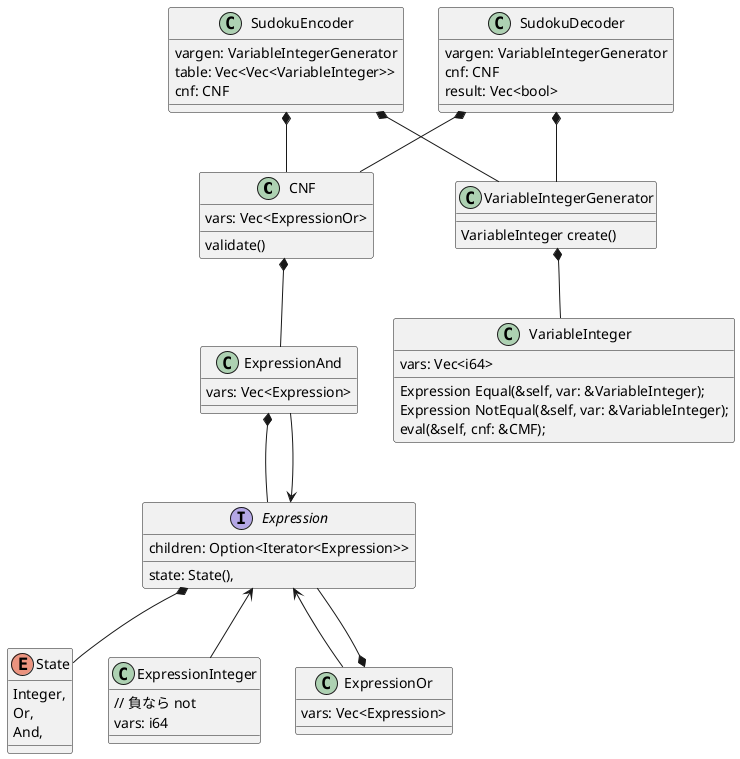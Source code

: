@startuml

class CNF 
{
    vars: Vec<ExpressionOr>
    validate()
}

CNF *-- ExpressionAnd

enum State
{
    Integer,
    Or,
    And,
}

interface Expression 
{
    state: State(),
    children: Option<Iterator<Expression>>
}

Expression *-- State

class ExpressionInteger 
{
    // 負なら not
    vars: i64
}

Expression <-- ExpressionInteger

class ExpressionOr 
{
    vars: Vec<Expression>
}

Expression <-- ExpressionOr
ExpressionOr *-- Expression

class ExpressionAnd 
{
    vars: Vec<Expression>
}

Expression <-- ExpressionAnd
ExpressionAnd *-- Expression

class VariableInteger
{
    vars: Vec<i64>
    Expression Equal(&self, var: &VariableInteger);
    Expression NotEqual(&self, var: &VariableInteger);
    eval(&self, cnf: &CMF);
}

class VariableIntegerGenerator 
{
    VariableInteger create()
}

VariableIntegerGenerator *-- VariableInteger

class SudokuEncoder
{
    vargen: VariableIntegerGenerator
    table: Vec<Vec<VariableInteger>>
    cnf: CNF
}

SudokuEncoder *-- VariableIntegerGenerator
SudokuEncoder *-- CNF

class SudokuDecoder
{
    vargen: VariableIntegerGenerator
    cnf: CNF
    result: Vec<bool>
}

SudokuDecoder *-- VariableIntegerGenerator
SudokuDecoder *-- CNF

@enduml